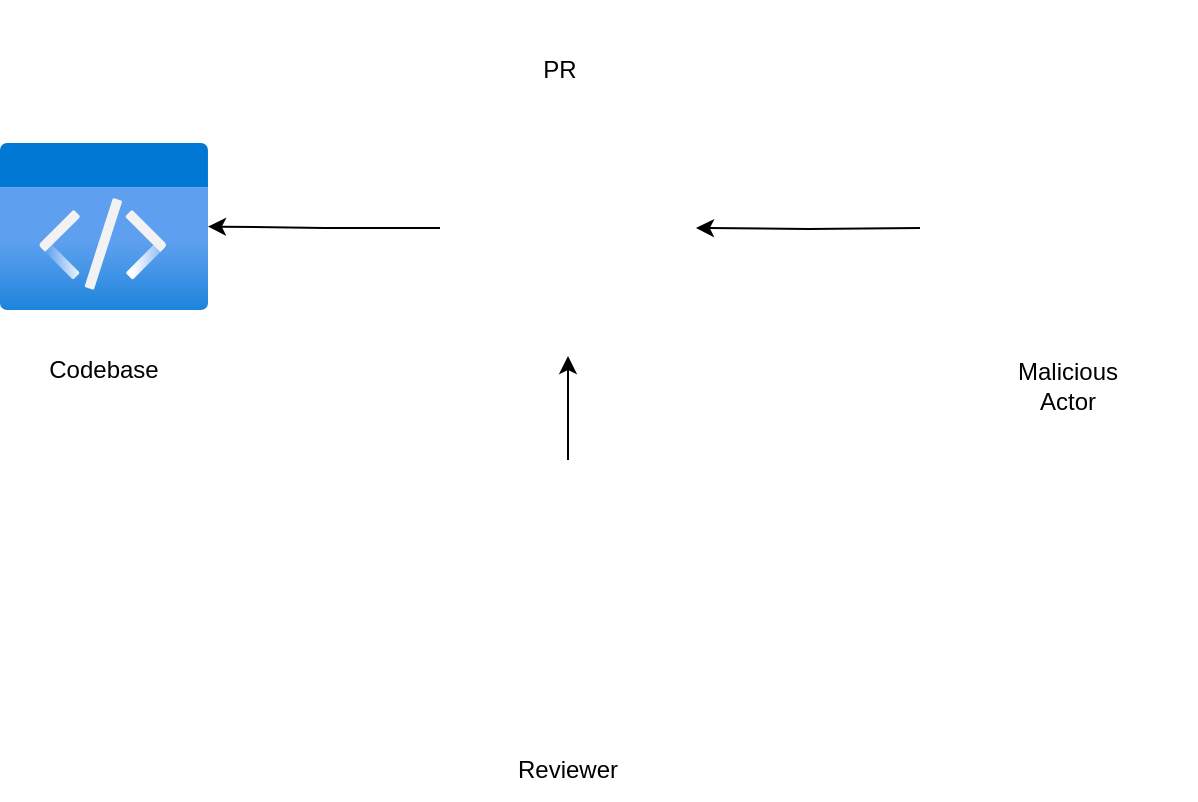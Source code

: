 <mxfile version="20.2.3" type="github"><diagram id="vxDGjh9Y2rbbdmyozJpr" name="Page-1"><mxGraphModel dx="1379" dy="766" grid="1" gridSize="10" guides="1" tooltips="1" connect="1" arrows="1" fold="1" page="1" pageScale="1" pageWidth="850" pageHeight="1100" math="0" shadow="0"><root><mxCell id="0"/><mxCell id="1" parent="0"/><mxCell id="LHVBmQ4Gq_FH_c0J4tnA-1" value="" style="aspect=fixed;html=1;points=[];align=center;image;fontSize=12;image=img/lib/azure2/general/Code.svg;" vertex="1" parent="1"><mxGeometry x="90" y="151" width="104" height="84.5" as="geometry"/></mxCell><mxCell id="LHVBmQ4Gq_FH_c0J4tnA-14" style="edgeStyle=orthogonalEdgeStyle;rounded=0;orthogonalLoop=1;jettySize=auto;html=1;" edge="1" parent="1" source="LHVBmQ4Gq_FH_c0J4tnA-6" target="LHVBmQ4Gq_FH_c0J4tnA-11"><mxGeometry relative="1" as="geometry"/></mxCell><mxCell id="LHVBmQ4Gq_FH_c0J4tnA-6" value="" style="shape=image;html=1;verticalAlign=top;verticalLabelPosition=bottom;labelBackgroundColor=#ffffff;imageAspect=0;aspect=fixed;image=https://cdn1.iconfinder.com/data/icons/user-pictures/100/male3-128.png" vertex="1" parent="1"><mxGeometry x="310" y="310" width="128" height="128" as="geometry"/></mxCell><mxCell id="LHVBmQ4Gq_FH_c0J4tnA-10" style="edgeStyle=orthogonalEdgeStyle;rounded=0;orthogonalLoop=1;jettySize=auto;html=1;" edge="1" parent="1" target="LHVBmQ4Gq_FH_c0J4tnA-11"><mxGeometry relative="1" as="geometry"><mxPoint x="550" y="194" as="sourcePoint"/></mxGeometry></mxCell><mxCell id="LHVBmQ4Gq_FH_c0J4tnA-8" value="Codebase" style="text;html=1;strokeColor=none;fillColor=none;align=center;verticalAlign=middle;whiteSpace=wrap;rounded=0;" vertex="1" parent="1"><mxGeometry x="112" y="250" width="60" height="30" as="geometry"/></mxCell><mxCell id="LHVBmQ4Gq_FH_c0J4tnA-9" value="Malicious Actor" style="text;html=1;strokeColor=none;fillColor=none;align=center;verticalAlign=middle;whiteSpace=wrap;rounded=0;" vertex="1" parent="1"><mxGeometry x="594" y="258" width="60" height="30" as="geometry"/></mxCell><mxCell id="LHVBmQ4Gq_FH_c0J4tnA-12" style="edgeStyle=orthogonalEdgeStyle;rounded=0;orthogonalLoop=1;jettySize=auto;html=1;" edge="1" parent="1" source="LHVBmQ4Gq_FH_c0J4tnA-11" target="LHVBmQ4Gq_FH_c0J4tnA-1"><mxGeometry relative="1" as="geometry"/></mxCell><mxCell id="LHVBmQ4Gq_FH_c0J4tnA-11" value="" style="shape=image;html=1;verticalAlign=top;verticalLabelPosition=bottom;labelBackgroundColor=#ffffff;imageAspect=0;aspect=fixed;image=https://cdn0.iconfinder.com/data/icons/octicons/1024/git-pull-request-128.png" vertex="1" parent="1"><mxGeometry x="310" y="130" width="128" height="128" as="geometry"/></mxCell><mxCell id="LHVBmQ4Gq_FH_c0J4tnA-13" value="PR" style="text;html=1;strokeColor=none;fillColor=none;align=center;verticalAlign=middle;whiteSpace=wrap;rounded=0;" vertex="1" parent="1"><mxGeometry x="340" y="100" width="60" height="30" as="geometry"/></mxCell><mxCell id="LHVBmQ4Gq_FH_c0J4tnA-15" value="Reviewer" style="text;html=1;strokeColor=none;fillColor=none;align=center;verticalAlign=middle;whiteSpace=wrap;rounded=0;" vertex="1" parent="1"><mxGeometry x="344" y="450" width="60" height="30" as="geometry"/></mxCell><mxCell id="LHVBmQ4Gq_FH_c0J4tnA-16" value="" style="shape=image;html=1;verticalAlign=top;verticalLabelPosition=bottom;labelBackgroundColor=#ffffff;imageAspect=0;aspect=fixed;image=https://cdn1.iconfinder.com/data/icons/user-pictures/100/male3-128.png" vertex="1" parent="1"><mxGeometry x="560" y="129.25" width="128" height="128" as="geometry"/></mxCell><mxCell id="LHVBmQ4Gq_FH_c0J4tnA-17" value="" style="shape=image;html=1;verticalAlign=top;verticalLabelPosition=bottom;labelBackgroundColor=#ffffff;imageAspect=0;aspect=fixed;image=https://cdn0.iconfinder.com/data/icons/web-development-and-studio/512/112_Hat_Cap_Canada-128.png" vertex="1" parent="1"><mxGeometry x="560" y="80" width="128" height="128" as="geometry"/></mxCell></root></mxGraphModel></diagram></mxfile>